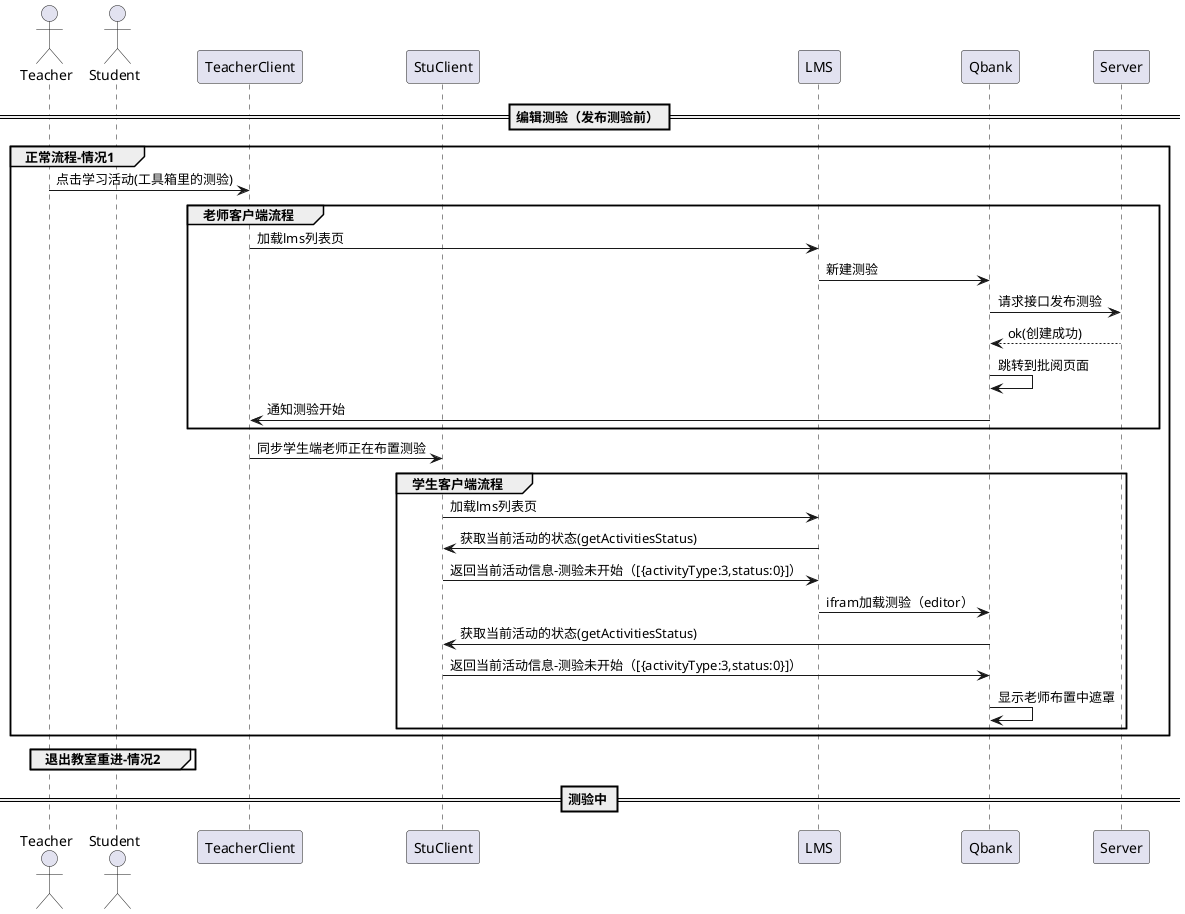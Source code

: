 @startuml
skinparam responseMessageBelowArrow true
actor Teacher as t
actor Student as stu
participant TeacherClient as tc
participant StuClient as sc
participant LMS as lms
participant Qbank as q
participant Server as s

== 编辑测验（发布测验前） ==

group 正常流程-情况1
t -> tc:点击学习活动(工具箱里的测验)
group 老师客户端流程
tc -> lms: 加载lms列表页
lms -> q: 新建测验
q -> s: 请求接口发布测验
s --> q: ok(创建成功)
q -> q: 跳转到批阅页面
q -> tc: 通知测验开始
end
tc -> sc: 同步学生端老师正在布置测验

group 学生客户端流程
sc -> lms: 加载lms列表页
lms -> sc: 获取当前活动的状态(getActivitiesStatus)
sc -> lms: 返回当前活动信息-测验未开始（[{activityType:3,status:0}]）
lms -> q: ifram加载测验（editor）
q -> sc: 获取当前活动的状态(getActivitiesStatus)
sc -> q: 返回当前活动信息-测验未开始（[{activityType:3,status:0}]）
q -> q: 显示老师布置中遮罩
end
end

group 退出教室重进-情况2
end

== 测验中 ==

@enduml